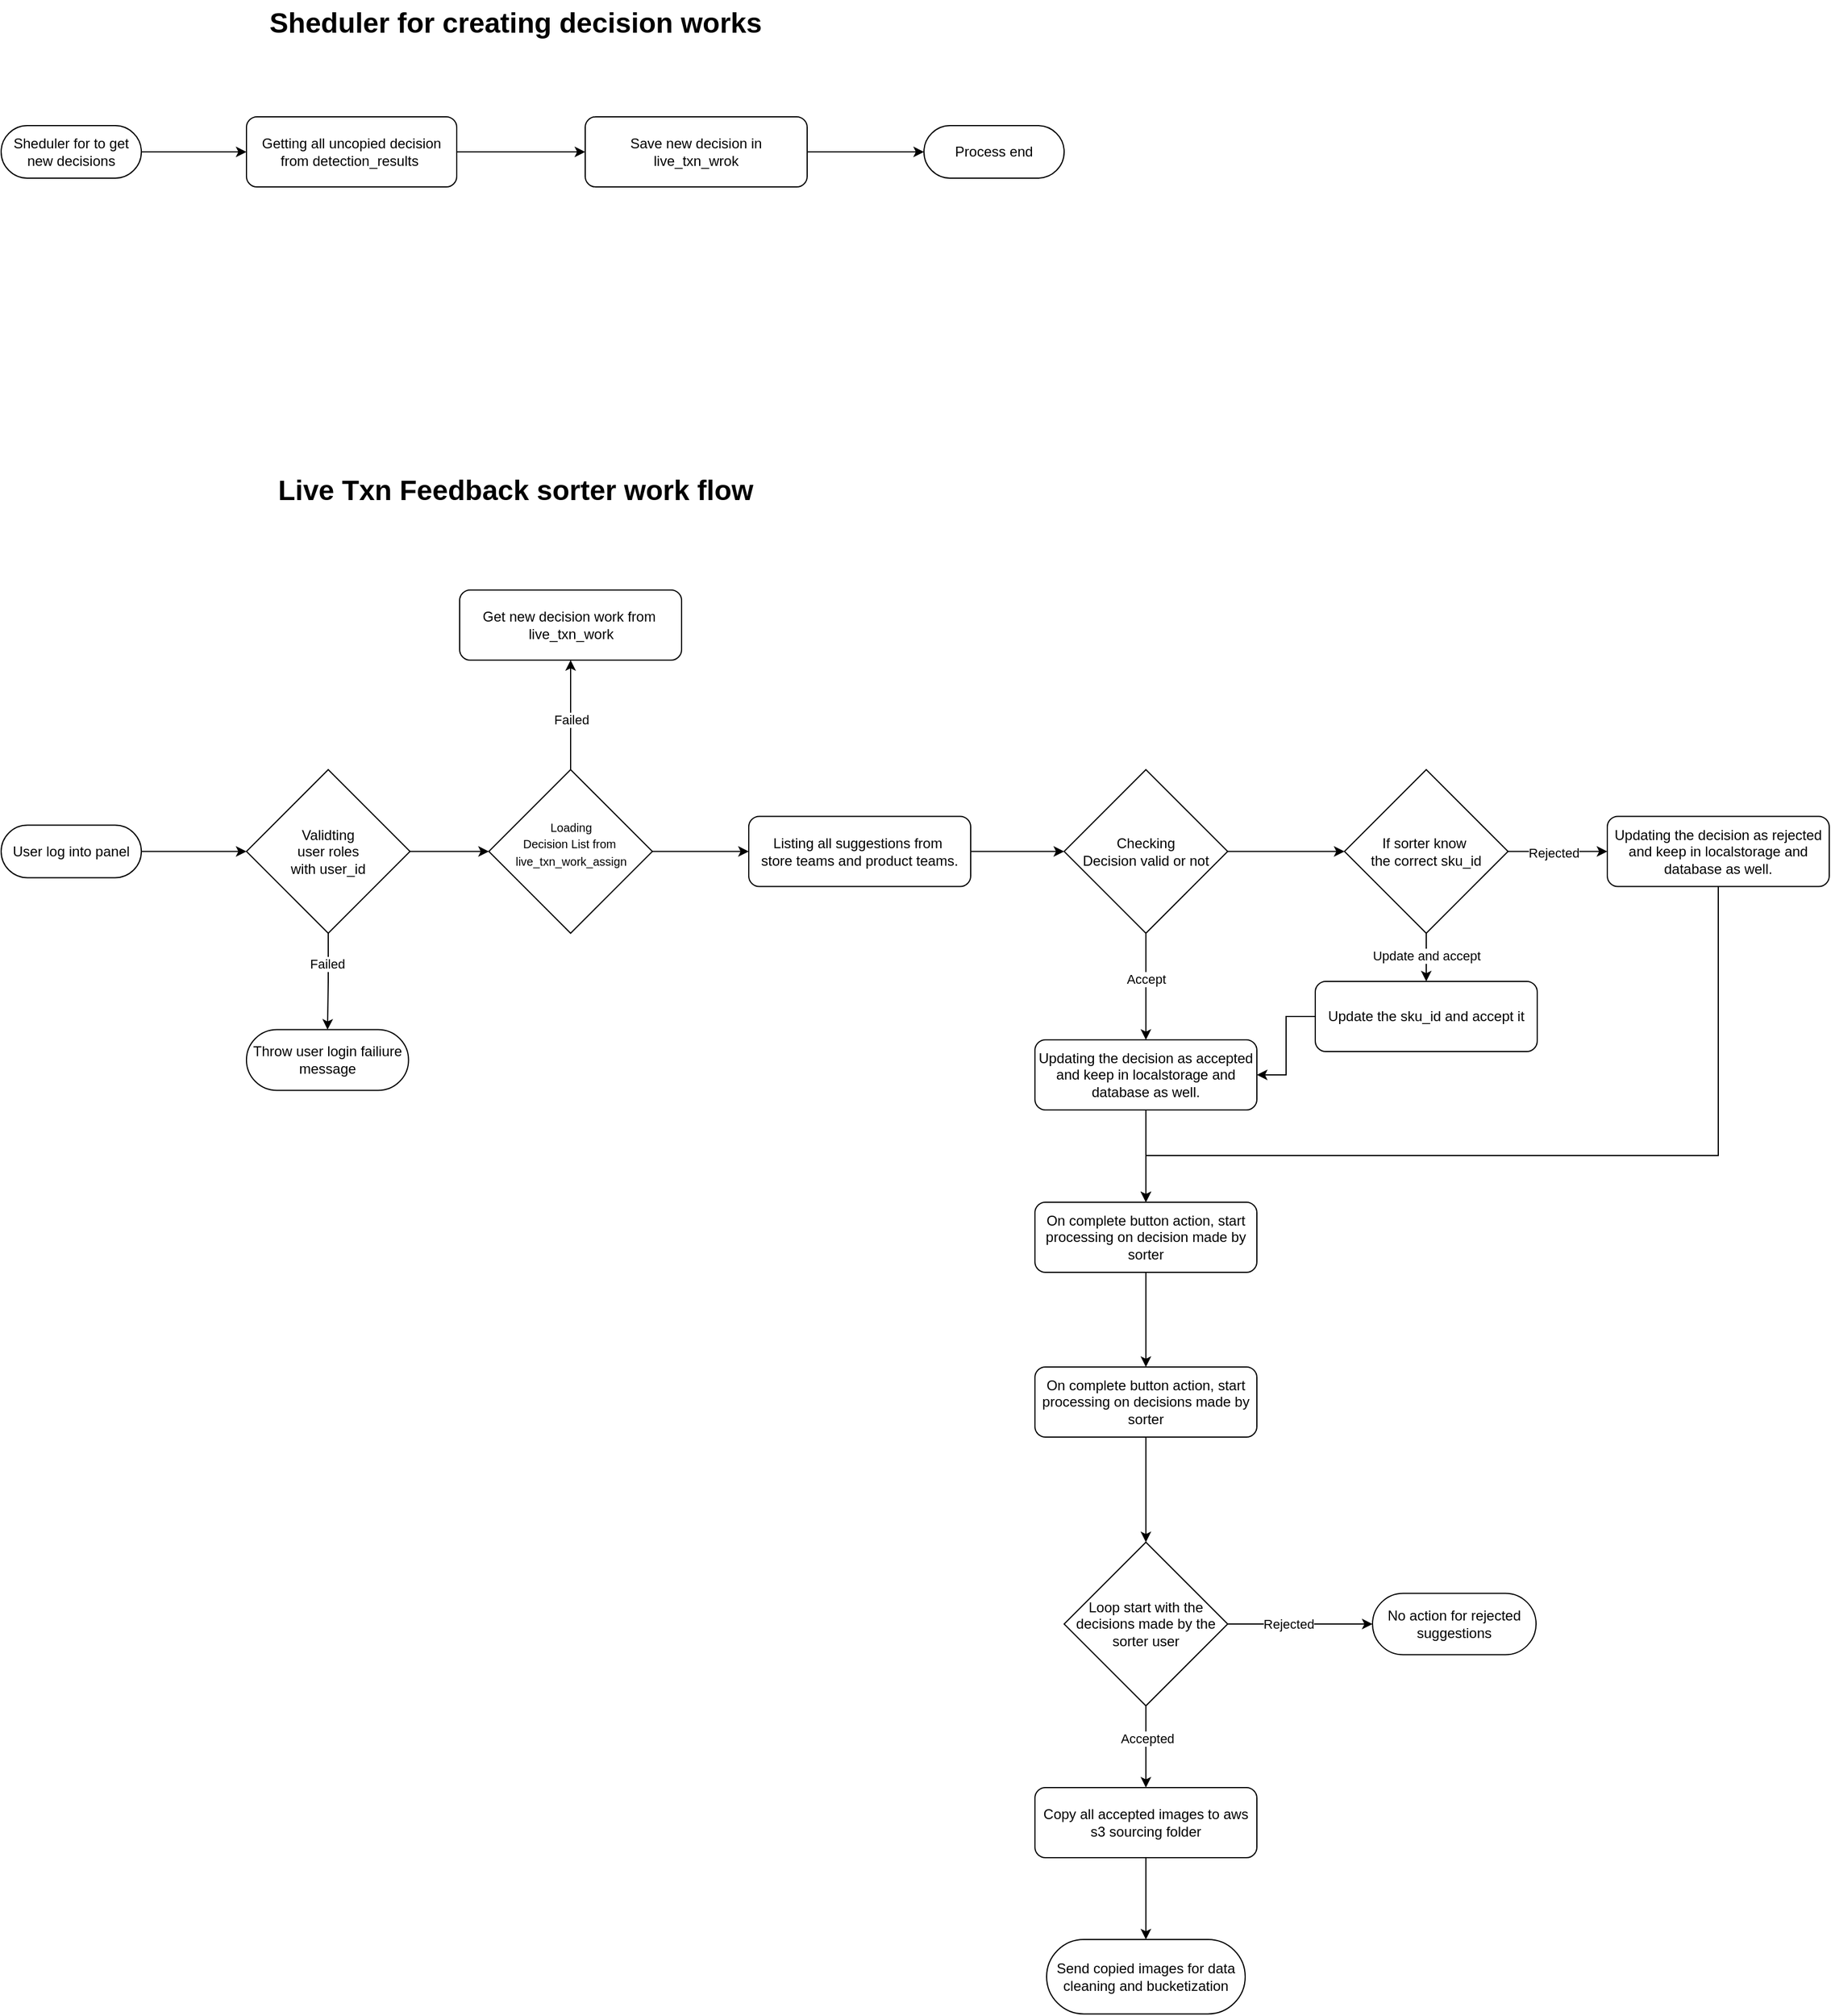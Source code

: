 <mxfile version="21.6.8" type="github">
  <diagram id="C5RBs43oDa-KdzZeNtuy" name="Page-1">
    <mxGraphModel dx="2320" dy="807" grid="1" gridSize="10" guides="1" tooltips="1" connect="1" arrows="1" fold="1" page="1" pageScale="1" pageWidth="827" pageHeight="1169" math="0" shadow="0">
      <root>
        <mxCell id="WIyWlLk6GJQsqaUBKTNV-0" />
        <mxCell id="WIyWlLk6GJQsqaUBKTNV-1" parent="WIyWlLk6GJQsqaUBKTNV-0" />
        <mxCell id="iEYKKcenAd9etwI2gq5V-2" value="" style="edgeStyle=orthogonalEdgeStyle;rounded=0;orthogonalLoop=1;jettySize=auto;html=1;" parent="WIyWlLk6GJQsqaUBKTNV-1" source="iEYKKcenAd9etwI2gq5V-0" target="iEYKKcenAd9etwI2gq5V-1" edge="1">
          <mxGeometry relative="1" as="geometry" />
        </mxCell>
        <mxCell id="iEYKKcenAd9etwI2gq5V-0" value="Getting all uncopied decision from detection_results&amp;nbsp;" style="rounded=1;whiteSpace=wrap;html=1;fontSize=12;glass=0;strokeWidth=1;shadow=0;" parent="WIyWlLk6GJQsqaUBKTNV-1" vertex="1">
          <mxGeometry x="-550" y="180" width="180" height="60" as="geometry" />
        </mxCell>
        <mxCell id="iEYKKcenAd9etwI2gq5V-11" value="" style="edgeStyle=orthogonalEdgeStyle;rounded=0;orthogonalLoop=1;jettySize=auto;html=1;" parent="WIyWlLk6GJQsqaUBKTNV-1" source="iEYKKcenAd9etwI2gq5V-1" target="iEYKKcenAd9etwI2gq5V-10" edge="1">
          <mxGeometry relative="1" as="geometry" />
        </mxCell>
        <mxCell id="iEYKKcenAd9etwI2gq5V-1" value="Save new decision in live_txn_wrok" style="whiteSpace=wrap;html=1;rounded=1;glass=0;strokeWidth=1;shadow=0;" parent="WIyWlLk6GJQsqaUBKTNV-1" vertex="1">
          <mxGeometry x="-260" y="180" width="190" height="60" as="geometry" />
        </mxCell>
        <mxCell id="iEYKKcenAd9etwI2gq5V-6" value="" style="edgeStyle=orthogonalEdgeStyle;rounded=0;orthogonalLoop=1;jettySize=auto;html=1;" parent="WIyWlLk6GJQsqaUBKTNV-1" source="iEYKKcenAd9etwI2gq5V-5" target="iEYKKcenAd9etwI2gq5V-0" edge="1">
          <mxGeometry relative="1" as="geometry" />
        </mxCell>
        <mxCell id="iEYKKcenAd9etwI2gq5V-5" value="Sheduler for to get new decisions" style="html=1;dashed=0;whiteSpace=wrap;shape=mxgraph.dfd.start" parent="WIyWlLk6GJQsqaUBKTNV-1" vertex="1">
          <mxGeometry x="-760" y="187.5" width="120" height="45" as="geometry" />
        </mxCell>
        <mxCell id="iEYKKcenAd9etwI2gq5V-10" value="Process end" style="html=1;dashed=0;whiteSpace=wrap;shape=mxgraph.dfd.start" parent="WIyWlLk6GJQsqaUBKTNV-1" vertex="1">
          <mxGeometry x="30" y="187.5" width="120" height="45" as="geometry" />
        </mxCell>
        <mxCell id="iEYKKcenAd9etwI2gq5V-14" value="Sheduler for creating decision works" style="text;strokeColor=none;fillColor=none;html=1;fontSize=24;fontStyle=1;verticalAlign=middle;align=center;" parent="WIyWlLk6GJQsqaUBKTNV-1" vertex="1">
          <mxGeometry x="-370" y="80" width="100" height="40" as="geometry" />
        </mxCell>
        <mxCell id="iEYKKcenAd9etwI2gq5V-19" value="" style="edgeStyle=orthogonalEdgeStyle;rounded=0;orthogonalLoop=1;jettySize=auto;html=1;" parent="WIyWlLk6GJQsqaUBKTNV-1" source="iEYKKcenAd9etwI2gq5V-17" target="iEYKKcenAd9etwI2gq5V-18" edge="1">
          <mxGeometry relative="1" as="geometry" />
        </mxCell>
        <mxCell id="iEYKKcenAd9etwI2gq5V-17" value="User log into panel" style="html=1;dashed=0;whiteSpace=wrap;shape=mxgraph.dfd.start" parent="WIyWlLk6GJQsqaUBKTNV-1" vertex="1">
          <mxGeometry x="-760" y="786.25" width="120" height="45" as="geometry" />
        </mxCell>
        <mxCell id="iEYKKcenAd9etwI2gq5V-21" value="" style="edgeStyle=orthogonalEdgeStyle;rounded=0;orthogonalLoop=1;jettySize=auto;html=1;" parent="WIyWlLk6GJQsqaUBKTNV-1" source="iEYKKcenAd9etwI2gq5V-18" target="iEYKKcenAd9etwI2gq5V-20" edge="1">
          <mxGeometry relative="1" as="geometry" />
        </mxCell>
        <mxCell id="iEYKKcenAd9etwI2gq5V-22" value="Failed" style="edgeLabel;html=1;align=center;verticalAlign=middle;resizable=0;points=[];" parent="iEYKKcenAd9etwI2gq5V-21" vertex="1" connectable="0">
          <mxGeometry x="-0.369" y="-1" relative="1" as="geometry">
            <mxPoint as="offset" />
          </mxGeometry>
        </mxCell>
        <mxCell id="iEYKKcenAd9etwI2gq5V-29" value="" style="edgeStyle=orthogonalEdgeStyle;rounded=0;orthogonalLoop=1;jettySize=auto;html=1;" parent="WIyWlLk6GJQsqaUBKTNV-1" source="iEYKKcenAd9etwI2gq5V-18" target="iEYKKcenAd9etwI2gq5V-28" edge="1">
          <mxGeometry relative="1" as="geometry" />
        </mxCell>
        <mxCell id="iEYKKcenAd9etwI2gq5V-18" value="Validting &lt;br&gt;user roles&lt;br&gt;with user_id" style="rhombus;whiteSpace=wrap;html=1;dashed=0;" parent="WIyWlLk6GJQsqaUBKTNV-1" vertex="1">
          <mxGeometry x="-550" y="738.75" width="140" height="140" as="geometry" />
        </mxCell>
        <mxCell id="iEYKKcenAd9etwI2gq5V-20" value="Throw user login failiure message" style="html=1;dashed=0;whiteSpace=wrap;shape=mxgraph.dfd.start" parent="WIyWlLk6GJQsqaUBKTNV-1" vertex="1">
          <mxGeometry x="-550" y="961.25" width="138.75" height="52.03" as="geometry" />
        </mxCell>
        <mxCell id="iEYKKcenAd9etwI2gq5V-27" value="Get new decision work from&amp;nbsp;&lt;br&gt;live_txn_work" style="whiteSpace=wrap;html=1;rounded=1;glass=0;strokeWidth=1;shadow=0;" parent="WIyWlLk6GJQsqaUBKTNV-1" vertex="1">
          <mxGeometry x="-367.5" y="585" width="190" height="60" as="geometry" />
        </mxCell>
        <mxCell id="iEYKKcenAd9etwI2gq5V-30" value="" style="edgeStyle=orthogonalEdgeStyle;rounded=0;orthogonalLoop=1;jettySize=auto;html=1;strokeColor=default;" parent="WIyWlLk6GJQsqaUBKTNV-1" source="iEYKKcenAd9etwI2gq5V-28" target="iEYKKcenAd9etwI2gq5V-27" edge="1">
          <mxGeometry relative="1" as="geometry" />
        </mxCell>
        <mxCell id="iEYKKcenAd9etwI2gq5V-31" value="Failed" style="edgeLabel;html=1;align=center;verticalAlign=middle;resizable=0;points=[];" parent="iEYKKcenAd9etwI2gq5V-30" vertex="1" connectable="0">
          <mxGeometry x="-0.088" relative="1" as="geometry">
            <mxPoint as="offset" />
          </mxGeometry>
        </mxCell>
        <mxCell id="iEYKKcenAd9etwI2gq5V-38" value="" style="edgeStyle=orthogonalEdgeStyle;rounded=0;orthogonalLoop=1;jettySize=auto;html=1;" parent="WIyWlLk6GJQsqaUBKTNV-1" source="iEYKKcenAd9etwI2gq5V-28" target="iEYKKcenAd9etwI2gq5V-37" edge="1">
          <mxGeometry relative="1" as="geometry" />
        </mxCell>
        <mxCell id="iEYKKcenAd9etwI2gq5V-28" value="&lt;font style=&quot;font-size: 10px;&quot;&gt;Loading &lt;br&gt;Decision List from&amp;nbsp;&lt;br&gt;live_txn_work_assign&lt;br&gt;&lt;br&gt;&lt;/font&gt;" style="rhombus;whiteSpace=wrap;html=1;dashed=0;" parent="WIyWlLk6GJQsqaUBKTNV-1" vertex="1">
          <mxGeometry x="-342.5" y="738.75" width="140" height="140" as="geometry" />
        </mxCell>
        <mxCell id="iEYKKcenAd9etwI2gq5V-40" value="" style="edgeStyle=orthogonalEdgeStyle;rounded=0;orthogonalLoop=1;jettySize=auto;html=1;" parent="WIyWlLk6GJQsqaUBKTNV-1" source="iEYKKcenAd9etwI2gq5V-37" target="iEYKKcenAd9etwI2gq5V-39" edge="1">
          <mxGeometry relative="1" as="geometry" />
        </mxCell>
        <mxCell id="iEYKKcenAd9etwI2gq5V-37" value="Listing all suggestions from&amp;nbsp;&lt;br&gt;store teams and product teams." style="whiteSpace=wrap;html=1;rounded=1;glass=0;strokeWidth=1;shadow=0;" parent="WIyWlLk6GJQsqaUBKTNV-1" vertex="1">
          <mxGeometry x="-120" y="778.75" width="190" height="60" as="geometry" />
        </mxCell>
        <mxCell id="iEYKKcenAd9etwI2gq5V-44" value="" style="edgeStyle=orthogonalEdgeStyle;rounded=0;orthogonalLoop=1;jettySize=auto;html=1;" parent="WIyWlLk6GJQsqaUBKTNV-1" source="iEYKKcenAd9etwI2gq5V-39" target="iEYKKcenAd9etwI2gq5V-43" edge="1">
          <mxGeometry relative="1" as="geometry" />
        </mxCell>
        <mxCell id="iEYKKcenAd9etwI2gq5V-45" value="Accept" style="edgeLabel;html=1;align=center;verticalAlign=middle;resizable=0;points=[];" parent="iEYKKcenAd9etwI2gq5V-44" vertex="1" connectable="0">
          <mxGeometry x="-0.14" relative="1" as="geometry">
            <mxPoint as="offset" />
          </mxGeometry>
        </mxCell>
        <mxCell id="iEYKKcenAd9etwI2gq5V-47" value="" style="edgeStyle=orthogonalEdgeStyle;rounded=0;orthogonalLoop=1;jettySize=auto;html=1;" parent="WIyWlLk6GJQsqaUBKTNV-1" source="iEYKKcenAd9etwI2gq5V-39" edge="1">
          <mxGeometry relative="1" as="geometry">
            <mxPoint x="390" y="808.75" as="targetPoint" />
          </mxGeometry>
        </mxCell>
        <mxCell id="iEYKKcenAd9etwI2gq5V-39" value="Checking &lt;br&gt;Decision valid or not" style="rhombus;whiteSpace=wrap;html=1;dashed=0;" parent="WIyWlLk6GJQsqaUBKTNV-1" vertex="1">
          <mxGeometry x="150" y="738.75" width="140" height="140" as="geometry" />
        </mxCell>
        <mxCell id="iEYKKcenAd9etwI2gq5V-55" value="" style="edgeStyle=orthogonalEdgeStyle;rounded=0;orthogonalLoop=1;jettySize=auto;html=1;" parent="WIyWlLk6GJQsqaUBKTNV-1" source="iEYKKcenAd9etwI2gq5V-43" target="iEYKKcenAd9etwI2gq5V-54" edge="1">
          <mxGeometry relative="1" as="geometry" />
        </mxCell>
        <mxCell id="iEYKKcenAd9etwI2gq5V-43" value="Updating the decision as accepted and keep in localstorage and database as well." style="whiteSpace=wrap;html=1;rounded=1;glass=0;strokeWidth=1;shadow=0;" parent="WIyWlLk6GJQsqaUBKTNV-1" vertex="1">
          <mxGeometry x="125" y="970" width="190" height="60" as="geometry" />
        </mxCell>
        <mxCell id="iEYKKcenAd9etwI2gq5V-50" value="" style="edgeStyle=orthogonalEdgeStyle;rounded=0;orthogonalLoop=1;jettySize=auto;html=1;" parent="WIyWlLk6GJQsqaUBKTNV-1" source="iEYKKcenAd9etwI2gq5V-48" target="iEYKKcenAd9etwI2gq5V-49" edge="1">
          <mxGeometry relative="1" as="geometry" />
        </mxCell>
        <mxCell id="EKSZBeoyVdI-aCgBpgJu-4" value="Update and accept" style="edgeLabel;html=1;align=center;verticalAlign=middle;resizable=0;points=[];" vertex="1" connectable="0" parent="iEYKKcenAd9etwI2gq5V-50">
          <mxGeometry x="-0.112" relative="1" as="geometry">
            <mxPoint as="offset" />
          </mxGeometry>
        </mxCell>
        <mxCell id="iEYKKcenAd9etwI2gq5V-53" value="" style="edgeStyle=orthogonalEdgeStyle;rounded=0;orthogonalLoop=1;jettySize=auto;html=1;" parent="WIyWlLk6GJQsqaUBKTNV-1" source="iEYKKcenAd9etwI2gq5V-48" target="iEYKKcenAd9etwI2gq5V-52" edge="1">
          <mxGeometry relative="1" as="geometry" />
        </mxCell>
        <mxCell id="EKSZBeoyVdI-aCgBpgJu-5" value="Rejected" style="edgeLabel;html=1;align=center;verticalAlign=middle;resizable=0;points=[];" vertex="1" connectable="0" parent="iEYKKcenAd9etwI2gq5V-53">
          <mxGeometry x="-0.084" y="-1" relative="1" as="geometry">
            <mxPoint as="offset" />
          </mxGeometry>
        </mxCell>
        <mxCell id="iEYKKcenAd9etwI2gq5V-48" value="If sorter know&amp;nbsp;&lt;br&gt;the correct sku_id" style="rhombus;whiteSpace=wrap;html=1;dashed=0;" parent="WIyWlLk6GJQsqaUBKTNV-1" vertex="1">
          <mxGeometry x="390" y="738.75" width="140" height="140" as="geometry" />
        </mxCell>
        <mxCell id="iEYKKcenAd9etwI2gq5V-51" value="" style="edgeStyle=orthogonalEdgeStyle;rounded=0;orthogonalLoop=1;jettySize=auto;html=1;" parent="WIyWlLk6GJQsqaUBKTNV-1" source="iEYKKcenAd9etwI2gq5V-49" target="iEYKKcenAd9etwI2gq5V-43" edge="1">
          <mxGeometry relative="1" as="geometry" />
        </mxCell>
        <mxCell id="iEYKKcenAd9etwI2gq5V-49" value="Update the sku_id and accept it" style="whiteSpace=wrap;html=1;rounded=1;glass=0;strokeWidth=1;shadow=0;" parent="WIyWlLk6GJQsqaUBKTNV-1" vertex="1">
          <mxGeometry x="365" y="920" width="190" height="60" as="geometry" />
        </mxCell>
        <mxCell id="EKSZBeoyVdI-aCgBpgJu-3" style="edgeStyle=orthogonalEdgeStyle;rounded=0;orthogonalLoop=1;jettySize=auto;html=1;entryX=0.5;entryY=0;entryDx=0;entryDy=0;exitX=0.5;exitY=1;exitDx=0;exitDy=0;" edge="1" parent="WIyWlLk6GJQsqaUBKTNV-1" source="iEYKKcenAd9etwI2gq5V-52" target="iEYKKcenAd9etwI2gq5V-54">
          <mxGeometry relative="1" as="geometry">
            <mxPoint x="240" y="1090.63" as="targetPoint" />
            <mxPoint x="660" y="890" as="sourcePoint" />
            <Array as="points">
              <mxPoint x="710" y="1069" />
              <mxPoint x="220" y="1069" />
            </Array>
          </mxGeometry>
        </mxCell>
        <mxCell id="iEYKKcenAd9etwI2gq5V-52" value="Updating the decision as rejected and keep in localstorage and database as well." style="whiteSpace=wrap;html=1;rounded=1;glass=0;strokeWidth=1;shadow=0;" parent="WIyWlLk6GJQsqaUBKTNV-1" vertex="1">
          <mxGeometry x="615" y="778.75" width="190" height="60" as="geometry" />
        </mxCell>
        <mxCell id="EKSZBeoyVdI-aCgBpgJu-1" value="" style="edgeStyle=orthogonalEdgeStyle;rounded=0;orthogonalLoop=1;jettySize=auto;html=1;" edge="1" parent="WIyWlLk6GJQsqaUBKTNV-1" source="iEYKKcenAd9etwI2gq5V-54" target="EKSZBeoyVdI-aCgBpgJu-0">
          <mxGeometry relative="1" as="geometry" />
        </mxCell>
        <mxCell id="iEYKKcenAd9etwI2gq5V-54" value="On complete button action, start processing on decision made by sorter" style="whiteSpace=wrap;html=1;rounded=1;glass=0;strokeWidth=1;shadow=0;" parent="WIyWlLk6GJQsqaUBKTNV-1" vertex="1">
          <mxGeometry x="125" y="1109" width="190" height="60" as="geometry" />
        </mxCell>
        <mxCell id="EKSZBeoyVdI-aCgBpgJu-7" value="" style="edgeStyle=orthogonalEdgeStyle;rounded=0;orthogonalLoop=1;jettySize=auto;html=1;" edge="1" parent="WIyWlLk6GJQsqaUBKTNV-1" source="EKSZBeoyVdI-aCgBpgJu-0" target="EKSZBeoyVdI-aCgBpgJu-6">
          <mxGeometry relative="1" as="geometry" />
        </mxCell>
        <mxCell id="EKSZBeoyVdI-aCgBpgJu-0" value="On complete button action, start processing on decisions made by sorter" style="whiteSpace=wrap;html=1;rounded=1;glass=0;strokeWidth=1;shadow=0;" vertex="1" parent="WIyWlLk6GJQsqaUBKTNV-1">
          <mxGeometry x="125" y="1250" width="190" height="60" as="geometry" />
        </mxCell>
        <mxCell id="EKSZBeoyVdI-aCgBpgJu-9" value="" style="edgeStyle=orthogonalEdgeStyle;rounded=0;orthogonalLoop=1;jettySize=auto;html=1;" edge="1" parent="WIyWlLk6GJQsqaUBKTNV-1" source="EKSZBeoyVdI-aCgBpgJu-6" target="EKSZBeoyVdI-aCgBpgJu-8">
          <mxGeometry relative="1" as="geometry" />
        </mxCell>
        <mxCell id="EKSZBeoyVdI-aCgBpgJu-10" value="Rejected" style="edgeLabel;html=1;align=center;verticalAlign=middle;resizable=0;points=[];" vertex="1" connectable="0" parent="EKSZBeoyVdI-aCgBpgJu-9">
          <mxGeometry x="-0.262" y="-3" relative="1" as="geometry">
            <mxPoint x="6" y="-3" as="offset" />
          </mxGeometry>
        </mxCell>
        <mxCell id="EKSZBeoyVdI-aCgBpgJu-12" value="" style="edgeStyle=orthogonalEdgeStyle;rounded=0;orthogonalLoop=1;jettySize=auto;html=1;" edge="1" parent="WIyWlLk6GJQsqaUBKTNV-1" source="EKSZBeoyVdI-aCgBpgJu-6" target="EKSZBeoyVdI-aCgBpgJu-11">
          <mxGeometry relative="1" as="geometry" />
        </mxCell>
        <mxCell id="EKSZBeoyVdI-aCgBpgJu-13" value="Accepted" style="edgeLabel;html=1;align=center;verticalAlign=middle;resizable=0;points=[];" vertex="1" connectable="0" parent="EKSZBeoyVdI-aCgBpgJu-12">
          <mxGeometry x="-0.207" y="1" relative="1" as="geometry">
            <mxPoint as="offset" />
          </mxGeometry>
        </mxCell>
        <mxCell id="EKSZBeoyVdI-aCgBpgJu-6" value="&lt;font style=&quot;&quot;&gt;Loop start with the decisions made by the sorter user&lt;br&gt;&lt;/font&gt;" style="rhombus;whiteSpace=wrap;html=1;dashed=0;" vertex="1" parent="WIyWlLk6GJQsqaUBKTNV-1">
          <mxGeometry x="150" y="1400" width="140" height="140" as="geometry" />
        </mxCell>
        <mxCell id="EKSZBeoyVdI-aCgBpgJu-8" value="No action for rejected suggestions" style="html=1;dashed=0;whiteSpace=wrap;shape=mxgraph.dfd.start" vertex="1" parent="WIyWlLk6GJQsqaUBKTNV-1">
          <mxGeometry x="414" y="1443.75" width="140" height="52.5" as="geometry" />
        </mxCell>
        <mxCell id="EKSZBeoyVdI-aCgBpgJu-18" value="" style="edgeStyle=orthogonalEdgeStyle;rounded=0;orthogonalLoop=1;jettySize=auto;html=1;" edge="1" parent="WIyWlLk6GJQsqaUBKTNV-1" source="EKSZBeoyVdI-aCgBpgJu-11" target="EKSZBeoyVdI-aCgBpgJu-16">
          <mxGeometry relative="1" as="geometry" />
        </mxCell>
        <mxCell id="EKSZBeoyVdI-aCgBpgJu-11" value="Copy all accepted images to aws s3 sourcing folder" style="whiteSpace=wrap;html=1;rounded=1;glass=0;strokeWidth=1;shadow=0;" vertex="1" parent="WIyWlLk6GJQsqaUBKTNV-1">
          <mxGeometry x="125" y="1610" width="190" height="60" as="geometry" />
        </mxCell>
        <mxCell id="EKSZBeoyVdI-aCgBpgJu-16" value="Send copied images for data cleaning and bucketization" style="html=1;dashed=0;whiteSpace=wrap;shape=mxgraph.dfd.start" vertex="1" parent="WIyWlLk6GJQsqaUBKTNV-1">
          <mxGeometry x="135" y="1740" width="170" height="63.75" as="geometry" />
        </mxCell>
        <mxCell id="EKSZBeoyVdI-aCgBpgJu-19" value="Live Txn Feedback sorter work flow" style="text;strokeColor=none;fillColor=none;html=1;fontSize=24;fontStyle=1;verticalAlign=middle;align=center;" vertex="1" parent="WIyWlLk6GJQsqaUBKTNV-1">
          <mxGeometry x="-370" y="480" width="100" height="40" as="geometry" />
        </mxCell>
      </root>
    </mxGraphModel>
  </diagram>
</mxfile>

